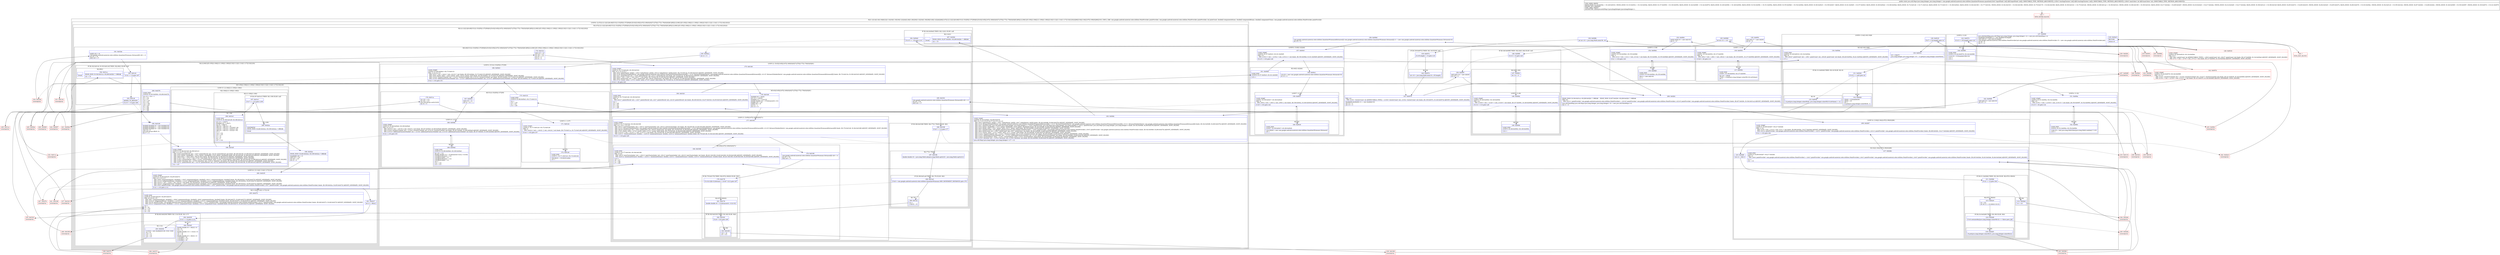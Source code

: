 digraph "CFG forcom.google.android.material.color.utilities.QuantizerWsmeans.quantize([I[II)Ljava\/util\/Map;" {
subgraph cluster_Region_1830103911 {
label = "R(21:1|(3:4|(1:6)(1:9)|8)|12|(1:14)|16|(1:18)|19|(1:22)|24|(2:26|(1:28))|30|(1:32)|34|(1:36)|38|(3:40|(1:42)|44)|46|(2:47|(2:(2:122|1)|(6:49|(5:51|(1:53)|55|(1:57)|59)|61|(5:63|(3:65|(2:67|(1:69)(0))(0)|71)|75|(2:77|(1:79)(0))(0)|81)|85|(2:(2:89|1)|(5:105|(2:106|(2:(1:109)|(1:108)))|110|(3:112|(1:114)(1:117)|116)|120)))))|90|(3:92|(1:94)(2:97|(1:99)(0))|96)|103) | DECL_VAR: com.google.android.material.color.utilities.PointProvider pointProvider, com.google.android.material.color.utilities.PointProvider pointProvider, int pointCount, double[] componentASums, double[] componentBSums, double[] componentCSums, com.google.android.material.color.utilities.PointProvider pointProvider\l";
node [shape=record,color=blue];
Node_127 [shape=record,label="{127\:\ 0x0000|java.util.HashMap java.util.Map\<java.lang.Integer, java.lang.Integer\> r2 = new java.util.HashMap\<\>()\ldouble[][] double[][] r3 = new double[r34.length]\lint[] int[] r4 = new int[r34.length]\lcom.google.android.material.color.utilities.PointProviderLab com.google.android.material.color.utilities.PointProvider r5 = new com.google.android.material.color.utilities.PointProviderLab()\lint r6 = 0\lint r7 = 0\l\l}"];
subgraph cluster_LoopRegion_1597243715 {
label = "LOOP:0: (3:4|(1:6)(1:9)|8)";
node [shape=record,color=blue];
Node_129 [shape=record,label="{129\:\ 0x0018|if (r7 \< r34.length) goto L4\l}"];
subgraph cluster_Region_1551594538 {
label = "R(3:4|(1:6)(1:9)|8)";
node [shape=record,color=blue];
Node_130 [shape=record,label="{130\:\ 0x001a|r8 = r34[r7]\ljava.lang.Integer java.lang.Integer r10 = r2.get(java.lang.Integer.valueOf(r8))\l}"];
subgraph cluster_IfRegion_1896775934 {
label = "IF [B:131:0x0026] THEN: R(1:6) ELSE: R(1:9)";
node [shape=record,color=blue];
Node_131 [shape=record,label="{131\:\ 0x0026|if (r10 == null) goto L6\l}"];
subgraph cluster_Region_2069089783 {
label = "R(1:6)";
node [shape=record,color=blue];
Node_132 [shape=record,label="{132\:\ 0x0028|r3[r6] = r5.fromInt(r8)\lr4[r6] = r8\lr6++\lr2.put(java.lang.Integer.valueOf(r8), 1)\l}"];
}
subgraph cluster_Region_1062834153 {
label = "R(1:9)";
node [shape=record,color=blue];
Node_133 [shape=record,label="{133\:\ 0x003e|r2.put(java.lang.Integer.valueOf(r8), java.lang.Integer.valueOf(r10.intValue() + 1))\l}"];
}
}
Node_134 [shape=record,label="{134\:\ 0x004e|LOOP_END\lLOOP:0: B:128:0x0016\-\>B:134:0x004e\lPHI: r6 \l  PHI: (r6v27 'pointCount' int) = (r6v1 'pointCount' int), (r6v28 'pointCount' int) binds: [B:220:0x004e, B:221:0x004e] A[DONT_GENERATE, DONT_INLINE]\l|r7++\l}"];
}
}
Node_135 [shape=record,label="{135\:\ 0x0051|int[] int[] r7 = new int[r6]\lint r8 = 0\l}"];
subgraph cluster_LoopRegion_574357503 {
label = "LOOP:1: (1:14)";
node [shape=record,color=blue];
Node_136 [shape=record,label="{136\:\ 0x0054|LOOP_START\lLOOP:1: B:136:0x0054\-\>B:137:0x0056\lPHI: r8 \l  PHI: (r8v2 'i' int) = (r8v1 'i' int), (r8v23 'i' int) binds: [B:135:0x0051, B:137:0x0056] A[DONT_GENERATE, DONT_INLINE]\l|if (r8 \< r6) goto L14\l}"];
subgraph cluster_Region_68811747 {
label = "R(1:14)";
node [shape=record,color=blue];
Node_137 [shape=record,label="{137\:\ 0x0056|LOOP_END\lLOOP:1: B:136:0x0054\-\>B:137:0x0056\l|int r10 = r4[r8]\lr7[r8] = r2.get(java.lang.Integer.valueOf(r10)).intValue()\lr8++\l}"];
}
}
Node_138 [shape=record,label="{138\:\ 0x006b|int int r10 = java.lang.Math.min(r36, r6)\l}"];
subgraph cluster_IfRegion_740024379 {
label = "IF [B:139:0x0072] THEN: R(1:18) ELSE: null";
node [shape=record,color=blue];
Node_139 [shape=record,label="{139\:\ 0x0072|if (r35.length != 0) goto L18\l}"];
subgraph cluster_Region_327627963 {
label = "R(1:18)";
node [shape=record,color=blue];
Node_140 [shape=record,label="{140\:\ 0x0074|int r10 = java.lang.Math.min(r10, r35.length)\l}"];
}
}
Node_141 [shape=record,label="{141\:\ 0x0079|PHI: r10 \l  PHI: (r10v1 'clusterCount' int A[IMMUTABLE_TYPE]) = (r10v0 'clusterCount' int), (r10v2 'clusterCount' int) binds: [B:139:0x0072, B:140:0x0074] A[DONT_GENERATE, DONT_INLINE]\l|double[][] double[][] r11 = new double[r10]\lint r12 = 0\lint r13 = 0\l}"];
subgraph cluster_LoopRegion_1967581093 {
label = "LOOP:2: (1:22)";
node [shape=record,color=blue];
Node_143 [shape=record,label="{143\:\ 0x007e|if (r13 \< r35.length) goto L22\l}"];
subgraph cluster_Region_569354741 {
label = "R(1:22)";
node [shape=record,color=blue];
Node_144 [shape=record,label="{144\:\ 0x0080|LOOP_END\lLOOP:2: B:142:0x007d\-\>B:144:0x0080\l|r11[r13] = r5.fromInt(r35[r13])\lr12++\lr13++\l}"];
}
}
Node_145 [shape=record,label="{145\:\ 0x008d|int int r13 = r10 \- r12\l}"];
subgraph cluster_IfRegion_1321209911 {
label = "IF [B:146:0x008f] THEN: R(2:26|(1:28)) ELSE: null";
node [shape=record,color=blue];
Node_146 [shape=record,label="{146\:\ 0x008f|if (r13 \> 0) goto L26\l}"];
subgraph cluster_Region_861960948 {
label = "R(2:26|(1:28))";
node [shape=record,color=blue];
Node_147 [shape=record,label="{147\:\ 0x0091|int r14 = 0\l}"];
subgraph cluster_LoopRegion_1032784954 {
label = "LOOP:3: (1:28)";
node [shape=record,color=blue];
Node_148 [shape=record,label="{148\:\ 0x0092|LOOP_START\lLOOP:3: B:148:0x0092\-\>B:149:0x0094\lPHI: r14 \l  PHI: (r14v8 'i' int) = (r14v7 'i' int), (r14v9 'i' int) binds: [B:147:0x0091, B:149:0x0094] A[DONT_GENERATE, DONT_INLINE]\l|if (r14 \< r13) goto L28\l}"];
subgraph cluster_Region_1659575496 {
label = "R(1:28)";
node [shape=record,color=blue];
Node_149 [shape=record,label="{149\:\ 0x0094|LOOP_END\lLOOP:3: B:148:0x0092\-\>B:149:0x0094\l|r14++\l}"];
}
}
}
}
Node_150 [shape=record,label="{150\:\ 0x0097|int[] int[] r14 = new int[r6]\lint r15 = 0\l}"];
subgraph cluster_LoopRegion_2095103363 {
label = "LOOP:4: (1:32)";
node [shape=record,color=blue];
Node_151 [shape=record,label="{151\:\ 0x009a|LOOP_START\lLOOP:4: B:151:0x009a\-\>B:152:0x009c\lPHI: r15 \l  PHI: (r15v1 'i' int) = (r15v0 'i' int), (r15v15 'i' int) binds: [B:150:0x0097, B:152:0x009c] A[DONT_GENERATE, DONT_INLINE]\l|if (r15 \< r6) goto L32\l}"];
subgraph cluster_Region_1849619763 {
label = "R(1:32)";
node [shape=record,color=blue];
Node_152 [shape=record,label="{152\:\ 0x009c|LOOP_END\lLOOP:4: B:151:0x009a\-\>B:152:0x009c\l|r14[r15] = (int) java.lang.Math.floor(java.lang.Math.random() * r10)\lr15++\l}"];
}
}
Node_153 [shape=record,label="{153\:\ 0x00b1|int[][] int[][] r0 = new int[r10]\lint r1 = 0\l}"];
subgraph cluster_LoopRegion_399200722 {
label = "LOOP:5: (1:36)";
node [shape=record,color=blue];
Node_154 [shape=record,label="{154\:\ 0x00b4|LOOP_START\lLOOP:5: B:154:0x00b4\-\>B:155:0x00b6\lPHI: r1 \l  PHI: (r1v2 'i' int) = (r1v1 'i' int), (r1v22 'i' int) binds: [B:153:0x00b1, B:155:0x00b6] A[DONT_GENERATE, DONT_INLINE]\l|if (r1 \< r10) goto L36\l}"];
subgraph cluster_Region_1578834730 {
label = "R(1:36)";
node [shape=record,color=blue];
Node_155 [shape=record,label="{155\:\ 0x00b6|LOOP_END\lLOOP:5: B:154:0x00b4\-\>B:155:0x00b6\l|r0[r1] = new int[r10]\lr1++\l}"];
}
}
Node_156 [shape=record,label="{156\:\ 0x00bd|com.google.android.material.color.utilities.QuantizerWsmeans$Distance[][] com.google.android.material.color.utilities.QuantizerWsmeans.Distance[][] r1 = new com.google.android.material.color.utilities.QuantizerWsmeans.Distance[r10]\lint r15 = 0\l}"];
subgraph cluster_LoopRegion_1947455166 {
label = "LOOP:6: (3:40|(1:42)|44)";
node [shape=record,color=blue];
Node_157 [shape=record,label="{157\:\ 0x00c0|LOOP_START\lLOOP:6: B:157:0x00c0\-\>B:161:0x00d5\lPHI: r15 \l  PHI: (r15v3 'i' int) = (r15v2 'i' int), (r15v13 'i' int) binds: [B:156:0x00bd, B:161:0x00d5] A[DONT_GENERATE, DONT_INLINE]\l|if (r15 \< r10) goto L40\l}"];
subgraph cluster_Region_1830627938 {
label = "R(3:40|(1:42)|44)";
node [shape=record,color=blue];
Node_158 [shape=record,label="{158\:\ 0x00c2|r1[r15] = new com.google.android.material.color.utilities.QuantizerWsmeans.Distance[r10]\lint r9 = 0\l}"];
subgraph cluster_LoopRegion_546677714 {
label = "LOOP:7: (1:42)";
node [shape=record,color=blue];
Node_159 [shape=record,label="{159\:\ 0x00c7|LOOP_START\lLOOP:7: B:159:0x00c7\-\>B:160:0x00c9\lPHI: r9 \l  PHI: (r9v4 'j' int) = (r9v3 'j' int), (r9v6 'j' int) binds: [B:158:0x00c2, B:160:0x00c9] A[DONT_GENERATE, DONT_INLINE]\l|if (r9 \< r10) goto L42\l}"];
subgraph cluster_Region_1194325845 {
label = "R(1:42)";
node [shape=record,color=blue];
Node_160 [shape=record,label="{160\:\ 0x00c9|LOOP_END\lLOOP:7: B:159:0x00c7\-\>B:160:0x00c9\l|r1[r15][r9] = new com.google.android.material.color.utilities.QuantizerWsmeans.Distance()\lr9++\l}"];
}
}
Node_161 [shape=record,label="{161\:\ 0x00d5|LOOP_END\lLOOP:6: B:157:0x00c0\-\>B:161:0x00d5\l|r15++\l}"];
}
}
Node_162 [shape=record,label="{162\:\ 0x00d9|int[] int[] r9 = new int[r10]\lint r15 = 0\l}"];
subgraph cluster_LoopRegion_1595389477 {
label = "LOOP:8: (2:47|(2:(2:122|1)|(6:49|(5:51|(1:53)|55|(1:57)|59)|61|(5:63|(3:65|(2:67|(1:69)(0))(0)|71)|75|(2:77|(1:79)(0))(0)|81)|85|(2:(2:89|1)|(5:105|(2:106|(2:(1:109)|(1:108)))|110|(3:112|(1:114)(1:117)|116)|120)))))";
node [shape=record,color=blue];
subgraph cluster_Region_54789486 {
label = "R(2:47|(2:(2:122|1)|(6:49|(5:51|(1:53)|55|(1:57)|59)|61|(5:63|(3:65|(2:67|(1:69)(0))(0)|71)|75|(2:77|(1:79)(0))(0)|81)|85|(2:(2:89|1)|(5:105|(2:106|(2:(1:109)|(1:108)))|110|(3:112|(1:114)(1:117)|116)|120)))))";
node [shape=record,color=blue];
Node_163 [shape=record,label="{163\:\ 0x00dc|LOOP_START\lLOOP:8: B:163:0x00dc\-\>B:206:0x027b\lPHI: r0 r1 r2 r3 r4 r5 r6 r7 r12 r13 r14 r15 \l  PHI: (r0v2 'indexMatrix' int[][]) = (r0v1 'indexMatrix' int[][]), (r0v7 'indexMatrix' int[][]) binds: [B:162:0x00d9, B:206:0x027b] A[DONT_GENERATE, DONT_INLINE]\l  PHI: (r1v4 'distanceToIndexMatrix' com.google.android.material.color.utilities.QuantizerWsmeans$Distance[][]) = (r1v3 'distanceToIndexMatrix' com.google.android.material.color.utilities.QuantizerWsmeans$Distance[][]), (r1v11 'distanceToIndexMatrix' com.google.android.material.color.utilities.QuantizerWsmeans$Distance[][]) binds: [B:162:0x00d9, B:206:0x027b] A[DONT_GENERATE, DONT_INLINE]\l  PHI: (r2v1 'pixelToCount' java.util.Map\<java.lang.Integer, java.lang.Integer\>) = (r2v0 'pixelToCount' java.util.Map\<java.lang.Integer, java.lang.Integer\>), (r2v11 'pixelToCount' java.util.Map\<java.lang.Integer, java.lang.Integer\>) binds: [B:162:0x00d9, B:206:0x027b] A[DONT_GENERATE, DONT_INLINE]\l  PHI: (r3v2 'points' double[][]) = (r3v1 'points' double[][]), (r3v6 'points' double[][]) binds: [B:162:0x00d9, B:206:0x027b] A[DONT_GENERATE, DONT_INLINE]\l  PHI: (r4v2 'pixels' int[]) = (r4v1 'pixels' int[]), (r4v11 'pixels' int[]) binds: [B:162:0x00d9, B:206:0x027b] A[DONT_GENERATE, DONT_INLINE]\l  PHI: (r5v1 'pointProvider' com.google.android.material.color.utilities.PointProvider) = (r5v0 'pointProvider' com.google.android.material.color.utilities.PointProvider), (r5v5 'pointProvider' com.google.android.material.color.utilities.PointProvider) binds: [B:162:0x00d9, B:206:0x027b] A[DONT_GENERATE, DONT_INLINE]\l  PHI: (r6v2 'pointCount' int) = (r6v1 'pointCount' int), (r6v7 'pointCount' int) binds: [B:162:0x00d9, B:206:0x027b] A[DONT_GENERATE, DONT_INLINE]\l  PHI: (r7v3 'counts' int[]) = (r7v2 'counts' int[]), (r7v7 'counts' int[]) binds: [B:162:0x00d9, B:206:0x027b] A[DONT_GENERATE, DONT_INLINE]\l  PHI: (r12v2 'clustersCreated' int) = (r12v1 'clustersCreated' int), (r12v6 'clustersCreated' int) binds: [B:162:0x00d9, B:206:0x027b] A[DONT_GENERATE, DONT_INLINE]\l  PHI: (r13v3 'additionalClustersNeeded' int) = (r13v2 'additionalClustersNeeded' int), (r13v5 'additionalClustersNeeded' int) binds: [B:162:0x00d9, B:206:0x027b] A[DONT_GENERATE, DONT_INLINE]\l  PHI: (r14v2 'clusterIndices' int[]) = (r14v1 'clusterIndices' int[]), (r14v4 'clusterIndices' int[]) binds: [B:162:0x00d9, B:206:0x027b] A[DONT_GENERATE, DONT_INLINE]\l  PHI: (r15v5 'iteration' int) = (r15v4 'iteration' int), (r15v8 'iteration' int) binds: [B:162:0x00d9, B:206:0x027b] A[DONT_GENERATE, DONT_INLINE]\l|java.util.Map\<java.lang.Integer, java.lang.Integer\> r17 = r2\l}"];
subgraph cluster_Region_1243597130 {
label = "R(2:(2:122|1)|(6:49|(5:51|(1:53)|55|(1:57)|59)|61|(5:63|(3:65|(2:67|(1:69)(0))(0)|71)|75|(2:77|(1:79)(0))(0)|81)|85|(2:(2:89|1)|(5:105|(2:106|(2:(1:109)|(1:108)))|110|(3:112|(1:114)(1:117)|116)|120))))";
node [shape=record,color=blue];
subgraph cluster_IfRegion_224066043 {
label = "IF [B:164:0x00e0] THEN: R(2:122|1) ELSE: null";
node [shape=record,color=blue];
Node_164 [shape=record,label="{164\:\ 0x00e0|if (r15 \>= 10) goto L121\l}"];
subgraph cluster_Region_1399769246 {
label = "R(2:122|1)";
node [shape=record,color=blue];
Node_207 [shape=record,label="{207\:\ 0x029c|EDGE_INSN: B:207:0x029c\-\>B:208:0x02b1 ?: BREAK  \l|r21 = r5\l}"];
Node_InsnContainer_895412051 [shape=record,label="{|break\l}"];
}
}
subgraph cluster_Region_2106165011 {
label = "R(6:49|(5:51|(1:53)|55|(1:57)|59)|61|(5:63|(3:65|(2:67|(1:69)(0))(0)|71)|75|(2:77|(1:79)(0))(0)|81)|85|(2:(2:89|1)|(5:105|(2:106|(2:(1:109)|(1:108)))|110|(3:112|(1:114)(1:117)|116)|120)))";
node [shape=record,color=blue];
Node_165 [shape=record,label="{165\:\ 0x00e2|int r2 = 0\l}"];
subgraph cluster_LoopRegion_642858657 {
label = "LOOP:9: (5:51|(1:53)|55|(1:57)|59)";
node [shape=record,color=blue];
Node_166 [shape=record,label="{166\:\ 0x00e3|LOOP_START\lLOOP:9: B:166:0x00e3\-\>B:173:0x0133\lPHI: r2 r4 r12 r13 \l  PHI: (r2v5 'i' int) = (r2v4 'i' int), (r2v19 'i' int) binds: [B:165:0x00e2, B:173:0x0133] A[DONT_GENERATE, DONT_INLINE]\l  PHI: (r4v6 'pixels' int[]) = (r4v2 'pixels' int[]), (r4v23 'pixels' int[]) binds: [B:165:0x00e2, B:173:0x0133] A[DONT_GENERATE, DONT_INLINE]\l  PHI: (r12v4 'clustersCreated' int) = (r12v2 'clustersCreated' int), (r12v10 'clustersCreated' int) binds: [B:165:0x00e2, B:173:0x0133] A[DONT_GENERATE, DONT_INLINE]\l  PHI: (r13v4 'additionalClustersNeeded' int) = (r13v3 'additionalClustersNeeded' int), (r13v15 'additionalClustersNeeded' int) binds: [B:165:0x00e2, B:173:0x0133] A[DONT_GENERATE, DONT_INLINE]\l|if (r2 \< r10) goto L51\l}"];
subgraph cluster_Region_1581618880 {
label = "R(5:51|(1:53)|55|(1:57)|59)";
node [shape=record,color=blue];
Node_167 [shape=record,label="{167\:\ 0x00e5|int[] r19 = r4\lint r4 = r2 + 1\l}"];
subgraph cluster_LoopRegion_1281192683 {
label = "LOOP:10: (1:53)";
node [shape=record,color=blue];
Node_168 [shape=record,label="{168\:\ 0x00eb|LOOP_START\lLOOP:10: B:168:0x00eb\-\>B:169:0x00ed\lPHI: r4 r12 r13 \l  PHI: (r4v19 'j' int) = (r4v18 'j' int), (r4v25 'j' int) binds: [B:167:0x00e5, B:169:0x00ed] A[DONT_GENERATE, DONT_INLINE]\l  PHI: (r12v9 'clustersCreated' int) = (r12v4 'clustersCreated' int), (r12v16 'clustersCreated' int) binds: [B:167:0x00e5, B:169:0x00ed] A[DONT_GENERATE, DONT_INLINE]\l  PHI: (r13v14 'additionalClustersNeeded' int) = (r13v4 'additionalClustersNeeded' int), (r13v16 'additionalClustersNeeded' int) binds: [B:167:0x00e5, B:169:0x00ed] A[DONT_GENERATE, DONT_INLINE]\l|if (r4 \< r10) goto L53\l}"];
subgraph cluster_Region_1651404031 {
label = "R(1:53)";
node [shape=record,color=blue];
Node_169 [shape=record,label="{169\:\ 0x00ed|LOOP_END\lLOOP:10: B:168:0x00eb\-\>B:169:0x00ed\l|int r18 = r12\ldouble double r12 = r5.distance(r11[r2], r11[r4])\lr1[r4][r2].distance = r12\lr1[r4][r2].index = r2\lr1[r2][r4].distance = r12\lr1[r2][r4].index = r4\lr4++\lr12 = r18\lr13 = r13\l}"];
}
}
Node_170 [shape=record,label="{170\:\ 0x011a|int r18 = r12\lint r20 = r13\ljava.util.Arrays.sort(r1[r2])\lint r4 = 0\l}"];
subgraph cluster_LoopRegion_1217863480 {
label = "LOOP:11: (1:57)";
node [shape=record,color=blue];
Node_171 [shape=record,label="{171\:\ 0x0124|LOOP_START\lLOOP:11: B:171:0x0124\-\>B:172:0x0126\lPHI: r4 \l  PHI: (r4v22 'j' int) = (r4v21 'j' int), (r4v24 'j' int) binds: [B:170:0x011a, B:172:0x0126] A[DONT_GENERATE, DONT_INLINE]\l|if (r4 \< r10) goto L57\l}"];
subgraph cluster_Region_161484798 {
label = "R(1:57)";
node [shape=record,color=blue];
Node_172 [shape=record,label="{172\:\ 0x0126|LOOP_END\lLOOP:11: B:171:0x0124\-\>B:172:0x0126\l|r0[r2][r4] = r1[r2][r4].index\lr4++\l}"];
}
}
Node_173 [shape=record,label="{173\:\ 0x0133|LOOP_END\lLOOP:9: B:166:0x00e3\-\>B:173:0x0133\l|r2++\lr12 = r18\lr4 = r19\lr13 = r20\l}"];
}
}
Node_174 [shape=record,label="{174\:\ 0x013e|int[] r19 = r4\lint r18 = r12\lint r20 = r13\lint r2 = 0\lint r4 = 0\l}"];
subgraph cluster_LoopRegion_2006434240 {
label = "LOOP:12: (5:63|(3:65|(2:67|(1:69)(0))(0)|71)|75|(2:77|(1:79)(0))(0)|81)";
node [shape=record,color=blue];
Node_175 [shape=record,label="{175\:\ 0x0146|LOOP_START\lLOOP:12: B:175:0x0146\-\>B:190:0x01b3\lPHI: r0 r1 r2 r4 r6 r7 \l  PHI: (r0v4 'indexMatrix' int[][]) = (r0v2 'indexMatrix' int[][]), (r0v14 'indexMatrix' int[][]) binds: [B:174:0x013e, B:190:0x01b3] A[DONT_GENERATE, DONT_INLINE]\l  PHI: (r1v8 'distanceToIndexMatrix' com.google.android.material.color.utilities.QuantizerWsmeans$Distance[][]) = (r1v4 'distanceToIndexMatrix' com.google.android.material.color.utilities.QuantizerWsmeans$Distance[][]), (r1v15 'distanceToIndexMatrix' com.google.android.material.color.utilities.QuantizerWsmeans$Distance[][]) binds: [B:174:0x013e, B:190:0x01b3] A[DONT_GENERATE, DONT_INLINE]\l  PHI: (r2v7 'pointsMoved' int) = (r2v6 'pointsMoved' int), (r2v17 'pointsMoved' int) binds: [B:174:0x013e, B:190:0x01b3] A[DONT_GENERATE, DONT_INLINE]\l  PHI: (r4v8 'i' int) = (r4v7 'i' int), (r4v17 'i' int) binds: [B:174:0x013e, B:190:0x01b3] A[DONT_GENERATE, DONT_INLINE]\l  PHI: (r6v4 'pointCount' int) = (r6v2 'pointCount' int), (r6v20 'pointCount' int) binds: [B:174:0x013e, B:190:0x01b3] A[DONT_GENERATE, DONT_INLINE]\l  PHI: (r7v4 'counts' int[]) = (r7v3 'counts' int[]), (r7v10 'counts' int[]) binds: [B:174:0x013e, B:190:0x01b3] A[DONT_GENERATE, DONT_INLINE]\l|if (r4 \< r6) goto L63\l}"];
subgraph cluster_Region_357081449 {
label = "R(5:63|(3:65|(2:67|(1:69)(0))(0)|71)|75|(2:77|(1:79)(0))(0)|81)";
node [shape=record,color=blue];
Node_176 [shape=record,label="{176\:\ 0x0148|double[] r8 = r3[r4]\lint r12 = r14[r4]\ldouble[] r13 = r11[r12]\ldouble double r21 = r5.distance(r8, r13)\ldouble r23 = r21\lint[][] r25 = r0\lint r0 = \-1\lint r13 = 0\l}"];
subgraph cluster_LoopRegion_1158786763 {
label = "LOOP:13: (3:65|(2:67|(1:69)(0))(0)|71)";
node [shape=record,color=blue];
Node_177 [shape=record,label="{177\:\ 0x0164|LOOP_START\lLOOP:13: B:177:0x0164\-\>B:184:0x0188\lPHI: r0 r1 r6 r7 r13 r23 \l  PHI: (r0v13 'newClusterIndex' int) = (r0v12 'newClusterIndex' int), (r0v15 'newClusterIndex' int) binds: [B:176:0x0148, B:184:0x0188] A[DONT_GENERATE, DONT_INLINE]\l  PHI: (r1v13 'distanceToIndexMatrix' com.google.android.material.color.utilities.QuantizerWsmeans$Distance[][]) = (r1v8 'distanceToIndexMatrix' com.google.android.material.color.utilities.QuantizerWsmeans$Distance[][]), (r1v19 'distanceToIndexMatrix' com.google.android.material.color.utilities.QuantizerWsmeans$Distance[][]) binds: [B:176:0x0148, B:184:0x0188] A[DONT_GENERATE, DONT_INLINE]\l  PHI: (r6v19 'pointCount' int) = (r6v4 'pointCount' int), (r6v25 'pointCount' int) binds: [B:176:0x0148, B:184:0x0188] A[DONT_GENERATE, DONT_INLINE]\l  PHI: (r7v9 'counts' int[]) = (r7v4 'counts' int[]), (r7v11 'counts' int[]) binds: [B:176:0x0148, B:184:0x0188] A[DONT_GENERATE, DONT_INLINE]\l  PHI: (r13v12 'j' int) = (r13v11 'j' int), (r13v13 'j' int) binds: [B:176:0x0148, B:184:0x0188] A[DONT_GENERATE, DONT_INLINE]\l  PHI: (r23v11 'minimumDistance' double) = (r23v10 'minimumDistance' double), (r23v12 'minimumDistance' double) binds: [B:176:0x0148, B:184:0x0188] A[DONT_GENERATE, DONT_INLINE]\l|if (r13 \< r10) goto L65\l}"];
subgraph cluster_Region_562605974 {
label = "R(3:65|(2:67|(1:69)(0))(0)|71)";
node [shape=record,color=blue];
Node_178 [shape=record,label="{178\:\ 0x0166|com.google.android.material.color.utilities.QuantizerWsmeans.Distance[][] r28 = r1\lint r27 = r6\lint[] r29 = r7\l}"];
subgraph cluster_IfRegion_42257750 {
label = "IF [B:179:0x0178] THEN: R(2:67|(1:69)(0)) ELSE: R(0)";
node [shape=record,color=blue];
Node_179 [shape=record,label="{179\:\ 0x0178|if (r1[r12][r13].distance \< (4.0d * r21)) goto L67\l}"];
subgraph cluster_Region_1944660773 {
label = "R(2:67|(1:69)(0))";
node [shape=record,color=blue];
Node_181 [shape=record,label="{181\:\ 0x017b|double double r6 = r5.distance(r8, r11[r13])\l}"];
subgraph cluster_IfRegion_973961978 {
label = "IF [B:182:0x0183] THEN: R(1:69) ELSE: R(0)";
node [shape=record,color=blue];
Node_182 [shape=record,label="{182\:\ 0x0183|if (r6 \< r23) goto L69\l}"];
subgraph cluster_Region_2093264226 {
label = "R(1:69)";
node [shape=record,color=blue];
Node_183 [shape=record,label="{183\:\ 0x0185|r23 = r6\lr0 = r13\l}"];
}
subgraph cluster_Region_1178059771 {
label = "R(0)";
node [shape=record,color=blue];
}
}
}
subgraph cluster_Region_619967366 {
label = "R(0)";
node [shape=record,color=blue];
}
}
Node_184 [shape=record,label="{184\:\ 0x0188|LOOP_END\lLOOP:13: B:177:0x0164\-\>B:184:0x0188\lPHI: r0 r23 \l  PHI: (r0v15 'newClusterIndex' int) = (r0v13 'newClusterIndex' int), (r0v13 'newClusterIndex' int), (r0v16 'newClusterIndex' int) binds: [B:241:0x0188, B:240:0x0188, B:239:0x0188] A[DONT_GENERATE, DONT_INLINE]\l  PHI: (r23v12 'minimumDistance' double) = (r23v11 'minimumDistance' double), (r23v11 'minimumDistance' double), (r23v13 'minimumDistance' double) binds: [B:241:0x0188, B:240:0x0188, B:239:0x0188] A[DONT_GENERATE, DONT_INLINE]\l|r13++\lr6 = r27\lr1 = r28\lr7 = r29\l}"];
}
}
Node_185 [shape=record,label="{185\:\ 0x0191|com.google.android.material.color.utilities.QuantizerWsmeans.Distance[][] r28 = r1\lint r27 = r6\lint[] r29 = r7\l}"];
subgraph cluster_IfRegion_654745117 {
label = "IF [B:186:0x0198] THEN: R(2:77|(1:79)(0)) ELSE: R(0)";
node [shape=record,color=blue];
Node_186 [shape=record,label="{186\:\ 0x0198|if (r0 != (\-1)) goto L77\l}"];
subgraph cluster_Region_759956022 {
label = "R(2:77|(1:79)(0))";
node [shape=record,color=blue];
Node_187 [shape=record,label="{187\:\ 0x019b|double double r6 = java.lang.Math.abs(java.lang.Math.sqrt(r23) \- java.lang.Math.sqrt(r21))\l}"];
subgraph cluster_IfRegion_1788245369 {
label = "IF [B:188:0x01ad] THEN: R(1:79) ELSE: R(0)";
node [shape=record,color=blue];
Node_188 [shape=record,label="{188\:\ 0x01ad|if (r6 \> com.google.android.material.color.utilities.QuantizerWsmeans.MIN_MOVEMENT_DISTANCE) goto L79\l}"];
subgraph cluster_Region_1268359911 {
label = "R(1:79)";
node [shape=record,color=blue];
Node_189 [shape=record,label="{189\:\ 0x01af|r2++\lr14[r4] = r0\l}"];
}
subgraph cluster_Region_269630411 {
label = "R(0)";
node [shape=record,color=blue];
}
}
}
subgraph cluster_Region_1387541221 {
label = "R(0)";
node [shape=record,color=blue];
}
}
Node_190 [shape=record,label="{190\:\ 0x01b3|LOOP_END\lLOOP:12: B:175:0x0146\-\>B:190:0x01b3\lPHI: r2 \l  PHI: (r2v17 'pointsMoved' int) = (r2v7 'pointsMoved' int), (r2v7 'pointsMoved' int), (r2v18 'pointsMoved' int) binds: [B:236:0x01b3, B:237:0x01b3, B:235:0x01b3] A[DONT_GENERATE, DONT_INLINE]\l|r4++\lr0 = r25\lr6 = r27\lr1 = r28\lr7 = r29\l}"];
}
}
Node_191 [shape=record,label="{191\:\ 0x01be|int[][] r25 = r0\lcom.google.android.material.color.utilities.QuantizerWsmeans.Distance[][] r28 = r1\lint r27 = r6\lint[] r29 = r7\l}"];
subgraph cluster_Region_711199571 {
label = "R(2:(2:89|1)|(5:105|(2:106|(2:(1:109)|(1:108)))|110|(3:112|(1:114)(1:117)|116)|120))";
node [shape=record,color=blue];
subgraph cluster_IfRegion_905388634 {
label = "IF [B:192:0x01c6, B:193:0x01c8] THEN: R(2:89|1) ELSE: null";
node [shape=record,color=blue];
Node_192 [shape=record,label="{192\:\ 0x01c6|if (r2 == 0) goto L87\l}"];
Node_193 [shape=record,label="{193\:\ 0x01c8|ADDED_TO_REGION\l|if (r15 != 0) goto L88\l}"];
subgraph cluster_Region_789943468 {
label = "R(2:89|1)";
node [shape=record,color=blue];
Node_194 [shape=record,label="{194\:\ 0x01ca|EDGE_INSN: B:194:0x01ca\-\>B:208:0x02b1 ?: BREAK  \l|r21 = r5\l}"];
Node_InsnContainer_296792666 [shape=record,label="{|break\l}"];
}
}
subgraph cluster_Region_2037928057 {
label = "R(5:105|(2:106|(2:(1:109)|(1:108)))|110|(3:112|(1:114)(1:117)|116)|120)";
node [shape=record,color=blue];
Node_195 [shape=record,label="{195\:\ 0x01d4|double[] double[] r0 = new double[r10]\ldouble[] double[] r1 = new double[r10]\ldouble[] double[] r4 = new double[r10]\lchar r6 = 0\ljava.util.Arrays.fill(r9, 0)\lint r7 = 0\l}"];
subgraph cluster_LoopRegion_276635588 {
label = "LOOP:15: (2:106|(2:(1:109)|(1:108)))";
node [shape=record,color=blue];
subgraph cluster_Region_1505825566 {
label = "R(2:106|(2:(1:109)|(1:108)))";
node [shape=record,color=blue];
Node_196 [shape=record,label="{196\:\ 0x01df|LOOP_START\lLOOP:15: B:196:0x01df\-\>B:198:0x01e3\lPHI: r2 r3 r6 r7 r14 r15 r27 \l  PHI: (r2v8 'pointsMoved' int) = (r2v7 'pointsMoved' int), (r2v16 'pointsMoved' int) binds: [B:195:0x01d4, B:198:0x01e3] A[DONT_GENERATE, DONT_INLINE]\l  PHI: (r3v5 'points' double[][]) = (r3v2 'points' double[][]), (r3v8 'points' double[][]) binds: [B:195:0x01d4, B:198:0x01e3] A[DONT_GENERATE, DONT_INLINE]\l  PHI: (r6v6 char) = (r6v5 char), (r6v18 char) binds: [B:195:0x01d4, B:198:0x01e3] A[DONT_GENERATE, DONT_INLINE]\l  PHI: (r7v6 'i' int) = (r7v5 'i' int), (r7v8 'i' int) binds: [B:195:0x01d4, B:198:0x01e3] A[DONT_GENERATE, DONT_INLINE]\l  PHI: (r14v3 'clusterIndices' int[]) = (r14v2 'clusterIndices' int[]), (r14v6 'clusterIndices' int[]) binds: [B:195:0x01d4, B:198:0x01e3] A[DONT_GENERATE, DONT_INLINE]\l  PHI: (r15v6 'iteration' int) = (r15v5 'iteration' int), (r15v12 'iteration' int) binds: [B:195:0x01d4, B:198:0x01e3] A[DONT_GENERATE, DONT_INLINE]\l  PHI: (r27v1 'pointsMoved' int) = (r27v0 'pointsMoved' int), (r27v4 'pointsMoved' int) binds: [B:195:0x01d4, B:198:0x01e3] A[DONT_GENERATE, DONT_INLINE]\l|r12 = r27\l}"];
subgraph cluster_Region_1672291380 {
label = "R(2:(1:109)|(1:108))";
node [shape=record,color=blue];
subgraph cluster_IfRegion_1777725271 {
label = "IF [B:197:0x01e1] THEN: R(1:109) ELSE: null";
node [shape=record,color=blue];
Node_197 [shape=record,label="{197\:\ 0x01e1|if (r7 \>= r12) goto L109\l}"];
subgraph cluster_Region_1763284353 {
label = "R(1:109)";
node [shape=record,color=blue];
Node_246 [shape=record,label="{246\:\ 0x022a|SYNTHETIC\lEDGE_INSN: B:246:0x022a\-\>B:199:0x022a ?: BREAK  \l|break\l}"];
}
}
subgraph cluster_Region_1713200260 {
label = "R(1:108)";
node [shape=record,color=blue];
Node_198 [shape=record,label="{198\:\ 0x01e3|LOOP_END\lLOOP:15: B:196:0x01df\-\>B:198:0x01e3\l|int r13 = r14[r7]\ldouble[] r21 = r3[r7]\lint r8 = r29[r7]\lr9[r13] = r9[r13] + r8\lr0[r13] = r0[r13] + (r21[r6] * r8)\lr1[r13] = r1[r13] + (r21[1] * r8)\lr4[r13] = r4[r13] + (r21[2] * r8)\lr7++\lr14 = r14\lr15 = r15\lr3 = r3\lr2 = r2\lr6 = 0\lr27 = r12\l}"];
}
}
}
}
Node_199 [shape=record,label="{199\:\ 0x022a|EDGE_INSN: B:246:0x022a\-\>B:199:0x022a ?: BREAK  \l|double[][] r26 = r3\lint[] r23 = r14\lint r24 = r15\lint r2 = 0\l}"];
subgraph cluster_LoopRegion_1788491006 {
label = "LOOP:16: (3:112|(1:114)(1:117)|116)";
node [shape=record,color=blue];
Node_200 [shape=record,label="{200\:\ 0x0235|LOOP_START\lLOOP:16: B:200:0x0235\-\>B:205:0x0272\lPHI: r0 r1 r2 r4 r5 \l  PHI: (r0v6 'componentASums' double[]) = (r0v5 'componentASums' double[]), (r0v11 'componentASums' double[]) binds: [B:199:0x022a, B:205:0x0272] A[DONT_GENERATE, DONT_INLINE]\l  PHI: (r1v10 'componentBSums' double[]) = (r1v9 'componentBSums' double[]), (r1v12 'componentBSums' double[]) binds: [B:199:0x022a, B:205:0x0272] A[DONT_GENERATE, DONT_INLINE]\l  PHI: (r2v10 'i' int) = (r2v9 'i' int), (r2v12 'i' int) binds: [B:199:0x022a, B:205:0x0272] A[DONT_GENERATE, DONT_INLINE]\l  PHI: (r4v10 'componentCSums' double[]) = (r4v9 'componentCSums' double[]), (r4v16 'componentCSums' double[]) binds: [B:199:0x022a, B:205:0x0272] A[DONT_GENERATE, DONT_INLINE]\l  PHI: (r5v5 'pointProvider' com.google.android.material.color.utilities.PointProvider) = (r5v1 'pointProvider' com.google.android.material.color.utilities.PointProvider), (r5v7 'pointProvider' com.google.android.material.color.utilities.PointProvider) binds: [B:199:0x022a, B:205:0x0272] A[DONT_GENERATE, DONT_INLINE]\l|if (r2 \< r10) goto L112\l}"];
subgraph cluster_Region_1903959386 {
label = "R(3:112|(1:114)(1:117)|116)";
node [shape=record,color=blue];
Node_201 [shape=record,label="{201\:\ 0x0237|int r3 = r9[r2]\l}"];
subgraph cluster_IfRegion_2122083667 {
label = "IF [B:202:0x0239] THEN: R(1:114) ELSE: R(1:117)";
node [shape=record,color=blue];
Node_202 [shape=record,label="{202\:\ 0x0239|if (r3 == 0) goto L114\l}"];
subgraph cluster_Region_169513960 {
label = "R(1:114)";
node [shape=record,color=blue];
Node_203 [shape=record,label="{203\:\ 0x023b|r11[r2] = new double[]\{0.0d, 0.0d, 0.0d\}\lr8 = r0\lr15 = r1\lr31 = r4\lr21 = r5\l}"];
}
subgraph cluster_Region_461512640 {
label = "R(1:117)";
node [shape=record,color=blue];
Node_204 [shape=record,label="{204\:\ 0x024f|double double r6 = r0[r2] \/ r3\lr8 = r0\lr15 = r1\ldouble double r13 = r1[r2] \/ r3\lr31 = r4\lr21 = r5\ldouble double r0 = r4[r2] \/ r3\lr11[r2][0] = r6\lr11[r2][1] = r13\lr11[r2][2] = r0\l}"];
}
}
Node_205 [shape=record,label="{205\:\ 0x0272|LOOP_END\lLOOP:16: B:200:0x0235\-\>B:205:0x0272\lPHI: r8 r15 r21 r31 \l  PHI: (r8v7 'componentASums' double[]) = (r8v6 'componentASums' double[]), (r8v8 'componentASums' double[]) binds: [B:248:0x0272, B:249:0x0272] A[DONT_GENERATE, DONT_INLINE]\l  PHI: (r15v10 'componentBSums' double[]) = (r15v9 'componentBSums' double[]), (r15v11 'componentBSums' double[]) binds: [B:248:0x0272, B:249:0x0272] A[DONT_GENERATE, DONT_INLINE]\l  PHI: (r21v6 'pointProvider' com.google.android.material.color.utilities.PointProvider) = (r21v5 'pointProvider' com.google.android.material.color.utilities.PointProvider), (r21v7 'pointProvider' com.google.android.material.color.utilities.PointProvider) binds: [B:248:0x0272, B:249:0x0272] A[DONT_GENERATE, DONT_INLINE]\l  PHI: (r31v3 'componentCSums' double[]) = (r31v2 'componentCSums' double[]), (r31v4 'componentCSums' double[]) binds: [B:248:0x0272, B:249:0x0272] A[DONT_GENERATE, DONT_INLINE]\l|r2++\lr0 = r8\lr1 = r15\lr5 = r21\lr4 = r31\l}"];
}
}
Node_206 [shape=record,label="{206\:\ 0x027b|LOOP_END\lLOOP:8: B:163:0x00dc\-\>B:206:0x027b\l|int r15 = r24 + 1\lr6 = r12\lr2 = r17\lr12 = r18\lr4 = r19\lr13 = r20\lr14 = r23\lr0 = r25\lr3 = r26\lr1 = r28\lr7 = r29\l}"];
}
}
}
}
}
}
Node_208 [shape=record,label="{208\:\ 0x02b1|EDGE_INSN: B:194:0x01ca\-\>B:208:0x02b1 ?: BREAK  , EDGE_INSN: B:207:0x029c\-\>B:208:0x02b1 ?: BREAK  \lPHI: r21 \l  PHI: (r21v1 'pointProvider' com.google.android.material.color.utilities.PointProvider) = (r21v0 'pointProvider' com.google.android.material.color.utilities.PointProvider), (r21v9 'pointProvider' com.google.android.material.color.utilities.PointProvider) binds: [B:207:0x029c, B:194:0x01ca] A[DONT_GENERATE, DONT_INLINE]\l|java.util.HashMap java.util.Map\<java.lang.Integer, java.lang.Integer\> r0 = new java.util.HashMap\<\>()\lint r1 = 0\l}"];
subgraph cluster_LoopRegion_1299700076 {
label = "LOOP:14: (3:92|(1:94)(2:97|(1:99)(0))|96)";
node [shape=record,color=blue];
Node_209 [shape=record,label="{209\:\ 0x02b7|LOOP_START\lLOOP:14: B:209:0x02b7\-\>B:217:0x02de\lPHI: r1 r21 \l  PHI: (r1v6 'i' int) = (r1v5 'i' int), (r1v7 'i' int) binds: [B:208:0x02b1, B:217:0x02de] A[DONT_GENERATE, DONT_INLINE]\l  PHI: (r21v2 'pointProvider' com.google.android.material.color.utilities.PointProvider) = (r21v1 'pointProvider' com.google.android.material.color.utilities.PointProvider), (r21v3 'pointProvider' com.google.android.material.color.utilities.PointProvider) binds: [B:208:0x02b1, B:217:0x02de] A[DONT_GENERATE, DONT_INLINE]\l|if (r1 \< r10) goto L92\l}"];
subgraph cluster_Region_67950971 {
label = "R(3:92|(1:94)(2:97|(1:99)(0))|96)";
node [shape=record,color=blue];
Node_210 [shape=record,label="{210\:\ 0x02b9|int r2 = r9[r1]\l}"];
subgraph cluster_IfRegion_693623099 {
label = "IF [B:211:0x02bb] THEN: R(1:94) ELSE: R(2:97|(1:99)(0))";
node [shape=record,color=blue];
Node_211 [shape=record,label="{211\:\ 0x02bb|if (r2 == 0) goto L94\l}"];
subgraph cluster_Region_633265081 {
label = "R(1:94)";
node [shape=record,color=blue];
Node_212 [shape=record,label="{212\:\ 0x02bd|r4 = r21\l}"];
}
subgraph cluster_Region_1038704933 {
label = "R(2:97|(1:99)(0))";
node [shape=record,color=blue];
Node_213 [shape=record,label="{213\:\ 0x02c0|r4 = r21\lint int r3 = r4.toInt(r11[r1])\l}"];
subgraph cluster_IfRegion_289253327 {
label = "IF [B:214:0x02d0] THEN: R(1:99) ELSE: R(0)";
node [shape=record,color=blue];
Node_214 [shape=record,label="{214\:\ 0x02d0|if (r0.containsKey(java.lang.Integer.valueOf(r3)) == false) goto L99\l}"];
subgraph cluster_Region_1939370898 {
label = "R(1:99)";
node [shape=record,color=blue];
Node_216 [shape=record,label="{216\:\ 0x02d3|r0.put(java.lang.Integer.valueOf(r3), java.lang.Integer.valueOf(r2))\l}"];
}
subgraph cluster_Region_2108676250 {
label = "R(0)";
node [shape=record,color=blue];
}
}
}
}
Node_217 [shape=record,label="{217\:\ 0x02de|LOOP_END\lLOOP:14: B:209:0x02b7\-\>B:217:0x02de\lPHI: r4 \l  PHI: (r4v4 'pointProvider' com.google.android.material.color.utilities.PointProvider) = (r4v3 'pointProvider' com.google.android.material.color.utilities.PointProvider), (r4v3 'pointProvider' com.google.android.material.color.utilities.PointProvider), (r4v5 'pointProvider' com.google.android.material.color.utilities.PointProvider) binds: [B:245:0x02de, B:243:0x02de, B:244:0x02de] A[DONT_GENERATE, DONT_INLINE]\l|r1++\lr21 = r4\l}"];
}
}
Node_218 [shape=record,label="{218\:\ 0x02e3|RETURN\l|return r0\l}"];
}
Node_125 [shape=record,color=red,label="{125\:\ ?|MTH_ENTER_BLOCK\l}"];
Node_128 [shape=record,color=red,label="{128\:\ 0x0016|LOOP_START\lLOOP:0: B:128:0x0016\-\>B:134:0x004e\lPHI: r6 r7 \l  PHI: (r6v1 'pointCount' int A[IMMUTABLE_TYPE]) = (r6v0 'pointCount' int), (r6v27 'pointCount' int) binds: [B:127:0x0000, B:134:0x004e] A[DONT_GENERATE, DONT_INLINE]\l  PHI: (r7v1 'i' int) = (r7v0 'i' int), (r7v12 'i' int) binds: [B:127:0x0000, B:134:0x004e] A[DONT_GENERATE, DONT_INLINE]\l}"];
Node_221 [shape=record,color=red,label="{221\:\ 0x004e|SYNTHETIC\l}"];
Node_220 [shape=record,color=red,label="{220\:\ 0x004e|SYNTHETIC\l}"];
Node_219 [shape=record,color=red,label="{219\:\ 0x0051|SYNTHETIC\l}"];
Node_222 [shape=record,color=red,label="{222\:\ 0x006b|SYNTHETIC\l}"];
Node_142 [shape=record,color=red,label="{142\:\ 0x007d|LOOP_START\lLOOP:2: B:142:0x007d\-\>B:144:0x0080\lPHI: r12 r13 \l  PHI: (r12v1 'clustersCreated' int) = (r12v0 'clustersCreated' int), (r12v17 'clustersCreated' int) binds: [B:141:0x0079, B:144:0x0080] A[DONT_GENERATE, DONT_INLINE]\l  PHI: (r13v1 'i' int) = (r13v0 'i' int), (r13v17 'i' int) binds: [B:141:0x0079, B:144:0x0080] A[DONT_GENERATE, DONT_INLINE]\l}"];
Node_223 [shape=record,color=red,label="{223\:\ 0x008d|SYNTHETIC\l}"];
Node_224 [shape=record,color=red,label="{224\:\ 0x0097|SYNTHETIC\l}"];
Node_225 [shape=record,color=red,label="{225\:\ 0x00b1|SYNTHETIC\l}"];
Node_226 [shape=record,color=red,label="{226\:\ 0x00bd|SYNTHETIC\l}"];
Node_228 [shape=record,color=red,label="{228\:\ 0x00d5|SYNTHETIC\l}"];
Node_227 [shape=record,color=red,label="{227\:\ 0x00d9|SYNTHETIC\l}"];
Node_232 [shape=record,color=red,label="{232\:\ 0x011a|SYNTHETIC\l}"];
Node_233 [shape=record,color=red,label="{233\:\ 0x0133|SYNTHETIC\l}"];
Node_231 [shape=record,color=red,label="{231\:\ 0x013e|SYNTHETIC\l}"];
Node_239 [shape=record,color=red,label="{239\:\ 0x0188|SYNTHETIC\l}"];
Node_240 [shape=record,color=red,label="{240\:\ 0x0188|SYNTHETIC\l}"];
Node_241 [shape=record,color=red,label="{241\:\ 0x0188|SYNTHETIC\l}"];
Node_238 [shape=record,color=red,label="{238\:\ 0x0191|SYNTHETIC\l}"];
Node_235 [shape=record,color=red,label="{235\:\ 0x01b3|SYNTHETIC\l}"];
Node_237 [shape=record,color=red,label="{237\:\ 0x01b3|SYNTHETIC\l}"];
Node_236 [shape=record,color=red,label="{236\:\ 0x01b3|SYNTHETIC\l}"];
Node_234 [shape=record,color=red,label="{234\:\ 0x01be|SYNTHETIC\l}"];
Node_229 [shape=record,color=red,label="{229\:\ 0x01ca|SYNTHETIC\l}"];
Node_244 [shape=record,color=red,label="{244\:\ 0x02de|SYNTHETIC\l}"];
Node_243 [shape=record,color=red,label="{243\:\ 0x02de|SYNTHETIC\l}"];
Node_245 [shape=record,color=red,label="{245\:\ 0x02de|SYNTHETIC\l}"];
Node_242 [shape=record,color=red,label="{242\:\ 0x02e3|SYNTHETIC\l}"];
Node_126 [shape=record,color=red,label="{126\:\ ?|MTH_EXIT_BLOCK\l}"];
Node_249 [shape=record,color=red,label="{249\:\ 0x0272|SYNTHETIC\l}"];
Node_248 [shape=record,color=red,label="{248\:\ 0x0272|SYNTHETIC\l}"];
Node_247 [shape=record,color=red,label="{247\:\ 0x027b|SYNTHETIC\l}"];
Node_230 [shape=record,color=red,label="{230\:\ 0x029c|SYNTHETIC\l}"];
MethodNode[shape=record,label="{public static java.util.Map\<java.lang.Integer, java.lang.Integer\> com.google.android.material.color.utilities.QuantizerWsmeans.quantize((r34v0 'inputPixels' int[] A[D('inputPixels' int[]), IMMUTABLE_TYPE, METHOD_ARGUMENT]), (r35v0 'startingClusters' int[] A[D('startingClusters' int[]), IMMUTABLE_TYPE, METHOD_ARGUMENT]), (r36v0 'maxColors' int A[D('maxColors' int), IMMUTABLE_TYPE, METHOD_ARGUMENT]))  | USE_LINES_HINTS\lBACK_EDGE: B:134:0x004e \-\> B:128:0x0016, CROSS_EDGE: B:133:0x003e \-\> B:134:0x004e, BACK_EDGE: B:137:0x0056 \-\> B:136:0x0054, BACK_EDGE: B:144:0x0080 \-\> B:142:0x007d, BACK_EDGE: B:149:0x0094 \-\> B:148:0x0092, BACK_EDGE: B:152:0x009c \-\> B:151:0x009a, BACK_EDGE: B:155:0x00b6 \-\> B:154:0x00b4, BACK_EDGE: B:160:0x00c9 \-\> B:159:0x00c7, BACK_EDGE: B:161:0x00d5 \-\> B:157:0x00c0, BACK_EDGE: B:169:0x00ed \-\> B:168:0x00eb, BACK_EDGE: B:172:0x0126 \-\> B:171:0x0124, BACK_EDGE: B:173:0x0133 \-\> B:166:0x00e3, BACK_EDGE: B:184:0x0188 \-\> B:177:0x0164, CROSS_EDGE: B:182:0x0183 \-\> B:184:0x0188, CROSS_EDGE: B:179:0x0178 \-\> B:184:0x0188, BACK_EDGE: B:190:0x01b3 \-\> B:175:0x0146, CROSS_EDGE: B:188:0x01ad \-\> B:190:0x01b3, CROSS_EDGE: B:186:0x0198 \-\> B:190:0x01b3, BACK_EDGE: B:217:0x02de \-\> B:209:0x02b7, CROSS_EDGE: B:216:0x02d3 \-\> B:217:0x02de, CROSS_EDGE: B:214:0x02d0 \-\> B:217:0x02de, BACK_EDGE: B:198:0x01e3 \-\> B:196:0x01df, BACK_EDGE: B:205:0x0272 \-\> B:200:0x0235, CROSS_EDGE: B:204:0x024f \-\> B:205:0x0272, BACK_EDGE: B:206:0x027b \-\> B:163:0x00dc, CROSS_EDGE: B:192:0x01c6 \-\> B:195:0x01d4, CROSS_EDGE: B:207:0x029c \-\> B:208:0x02b1, CROSS_EDGE: B:146:0x008f \-\> B:150:0x0097, CROSS_EDGE: B:139:0x0072 \-\> B:141:0x0079\lINLINE_NOT_NEEDED\lTYPE_VARS: EMPTY\lSIGNATURE: ([I[II)Ljava\/util\/Map\<Ljava\/lang\/Integer;Ljava\/lang\/Integer;\>;\l}"];
MethodNode -> Node_125;Node_127 -> Node_128;
Node_129 -> Node_130;
Node_129 -> Node_219[style=dashed];
Node_130 -> Node_131;
Node_131 -> Node_132;
Node_131 -> Node_133[style=dashed];
Node_132 -> Node_221;
Node_133 -> Node_220;
Node_134 -> Node_128;
Node_135 -> Node_136;
Node_136 -> Node_137;
Node_136 -> Node_222[style=dashed];
Node_137 -> Node_136;
Node_138 -> Node_139;
Node_139 -> Node_140;
Node_139 -> Node_141[style=dashed];
Node_140 -> Node_141;
Node_141 -> Node_142;
Node_143 -> Node_144;
Node_143 -> Node_223[style=dashed];
Node_144 -> Node_142;
Node_145 -> Node_146;
Node_146 -> Node_147;
Node_146 -> Node_150[style=dashed];
Node_147 -> Node_148;
Node_148 -> Node_149;
Node_148 -> Node_224[style=dashed];
Node_149 -> Node_148;
Node_150 -> Node_151;
Node_151 -> Node_152;
Node_151 -> Node_225[style=dashed];
Node_152 -> Node_151;
Node_153 -> Node_154;
Node_154 -> Node_155;
Node_154 -> Node_226[style=dashed];
Node_155 -> Node_154;
Node_156 -> Node_157;
Node_157 -> Node_158;
Node_157 -> Node_227[style=dashed];
Node_158 -> Node_159;
Node_159 -> Node_160;
Node_159 -> Node_228[style=dashed];
Node_160 -> Node_159;
Node_161 -> Node_157;
Node_162 -> Node_163;
Node_163 -> Node_164;
Node_164 -> Node_165[style=dashed];
Node_164 -> Node_230;
Node_207 -> Node_208;
Node_165 -> Node_166;
Node_166 -> Node_167;
Node_166 -> Node_231[style=dashed];
Node_167 -> Node_168;
Node_168 -> Node_169;
Node_168 -> Node_232[style=dashed];
Node_169 -> Node_168;
Node_170 -> Node_171;
Node_171 -> Node_172;
Node_171 -> Node_233[style=dashed];
Node_172 -> Node_171;
Node_173 -> Node_166;
Node_174 -> Node_175;
Node_175 -> Node_176;
Node_175 -> Node_234[style=dashed];
Node_176 -> Node_177;
Node_177 -> Node_178;
Node_177 -> Node_238[style=dashed];
Node_178 -> Node_179;
Node_179 -> Node_181;
Node_179 -> Node_241[style=dashed];
Node_181 -> Node_182;
Node_182 -> Node_183;
Node_182 -> Node_240[style=dashed];
Node_183 -> Node_239;
Node_184 -> Node_177;
Node_185 -> Node_186;
Node_186 -> Node_187;
Node_186 -> Node_236[style=dashed];
Node_187 -> Node_188;
Node_188 -> Node_189;
Node_188 -> Node_237[style=dashed];
Node_189 -> Node_235;
Node_190 -> Node_175;
Node_191 -> Node_192;
Node_192 -> Node_193;
Node_192 -> Node_195[style=dashed];
Node_193 -> Node_195[style=dashed];
Node_193 -> Node_229;
Node_194 -> Node_208;
Node_195 -> Node_196;
Node_196 -> Node_197;
Node_197 -> Node_198[style=dashed];
Node_197 -> Node_246;
Node_246 -> Node_199;
Node_198 -> Node_196;
Node_199 -> Node_200;
Node_200 -> Node_201;
Node_200 -> Node_247[style=dashed];
Node_201 -> Node_202;
Node_202 -> Node_203;
Node_202 -> Node_204[style=dashed];
Node_203 -> Node_249;
Node_204 -> Node_248;
Node_205 -> Node_200;
Node_206 -> Node_163;
Node_208 -> Node_209;
Node_209 -> Node_210;
Node_209 -> Node_242[style=dashed];
Node_210 -> Node_211;
Node_211 -> Node_212;
Node_211 -> Node_213[style=dashed];
Node_212 -> Node_244;
Node_213 -> Node_214;
Node_214 -> Node_216;
Node_214 -> Node_245[style=dashed];
Node_216 -> Node_243;
Node_217 -> Node_209;
Node_218 -> Node_126;
Node_125 -> Node_127;
Node_128 -> Node_129;
Node_221 -> Node_134;
Node_220 -> Node_134;
Node_219 -> Node_135;
Node_222 -> Node_138;
Node_142 -> Node_143;
Node_223 -> Node_145;
Node_224 -> Node_150;
Node_225 -> Node_153;
Node_226 -> Node_156;
Node_228 -> Node_161;
Node_227 -> Node_162;
Node_232 -> Node_170;
Node_233 -> Node_173;
Node_231 -> Node_174;
Node_239 -> Node_184;
Node_240 -> Node_184;
Node_241 -> Node_184;
Node_238 -> Node_185;
Node_235 -> Node_190;
Node_237 -> Node_190;
Node_236 -> Node_190;
Node_234 -> Node_191;
Node_229 -> Node_194;
Node_244 -> Node_217;
Node_243 -> Node_217;
Node_245 -> Node_217;
Node_242 -> Node_218;
Node_249 -> Node_205;
Node_248 -> Node_205;
Node_247 -> Node_206;
Node_230 -> Node_207;
}


